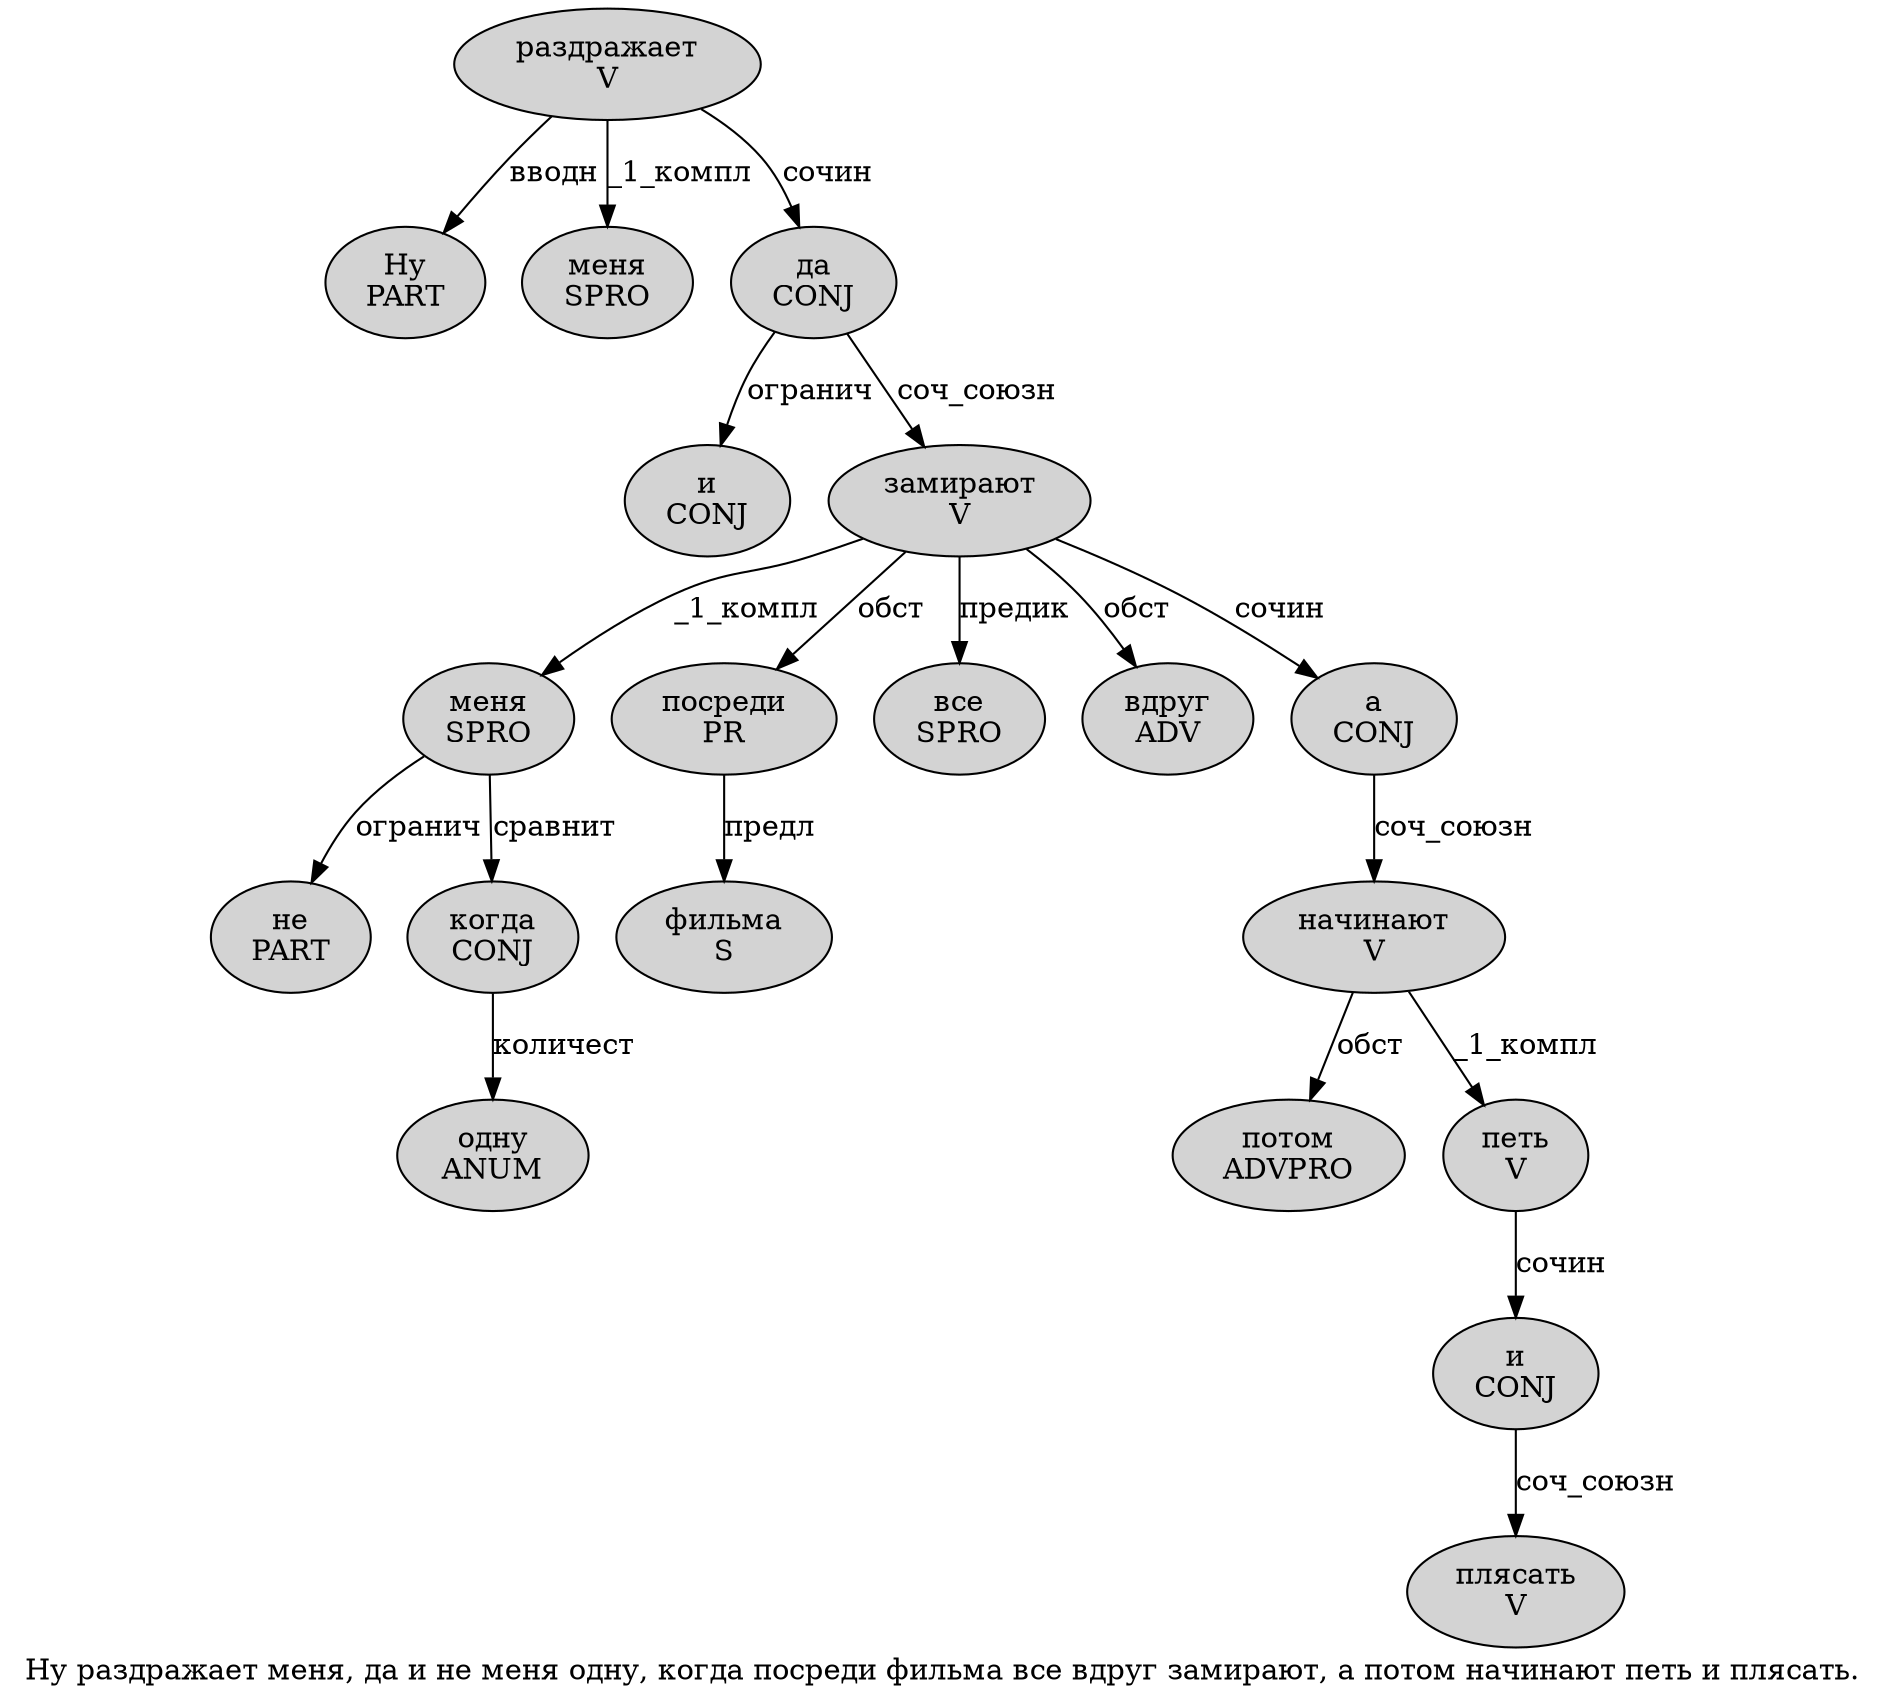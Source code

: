 digraph SENTENCE_766 {
	graph [label="Ну раздражает меня, да и не меня одну, когда посреди фильма все вдруг замирают, а потом начинают петь и плясать."]
	node [style=filled]
		0 [label="Ну
PART" color="" fillcolor=lightgray penwidth=1 shape=ellipse]
		1 [label="раздражает
V" color="" fillcolor=lightgray penwidth=1 shape=ellipse]
		2 [label="меня
SPRO" color="" fillcolor=lightgray penwidth=1 shape=ellipse]
		4 [label="да
CONJ" color="" fillcolor=lightgray penwidth=1 shape=ellipse]
		5 [label="и
CONJ" color="" fillcolor=lightgray penwidth=1 shape=ellipse]
		6 [label="не
PART" color="" fillcolor=lightgray penwidth=1 shape=ellipse]
		7 [label="меня
SPRO" color="" fillcolor=lightgray penwidth=1 shape=ellipse]
		8 [label="одну
ANUM" color="" fillcolor=lightgray penwidth=1 shape=ellipse]
		10 [label="когда
CONJ" color="" fillcolor=lightgray penwidth=1 shape=ellipse]
		11 [label="посреди
PR" color="" fillcolor=lightgray penwidth=1 shape=ellipse]
		12 [label="фильма
S" color="" fillcolor=lightgray penwidth=1 shape=ellipse]
		13 [label="все
SPRO" color="" fillcolor=lightgray penwidth=1 shape=ellipse]
		14 [label="вдруг
ADV" color="" fillcolor=lightgray penwidth=1 shape=ellipse]
		15 [label="замирают
V" color="" fillcolor=lightgray penwidth=1 shape=ellipse]
		17 [label="а
CONJ" color="" fillcolor=lightgray penwidth=1 shape=ellipse]
		18 [label="потом
ADVPRO" color="" fillcolor=lightgray penwidth=1 shape=ellipse]
		19 [label="начинают
V" color="" fillcolor=lightgray penwidth=1 shape=ellipse]
		20 [label="петь
V" color="" fillcolor=lightgray penwidth=1 shape=ellipse]
		21 [label="и
CONJ" color="" fillcolor=lightgray penwidth=1 shape=ellipse]
		22 [label="плясать
V" color="" fillcolor=lightgray penwidth=1 shape=ellipse]
			11 -> 12 [label="предл"]
			4 -> 5 [label="огранич"]
			4 -> 15 [label="соч_союзн"]
			20 -> 21 [label="сочин"]
			1 -> 0 [label="вводн"]
			1 -> 2 [label="_1_компл"]
			1 -> 4 [label="сочин"]
			10 -> 8 [label="количест"]
			15 -> 7 [label="_1_компл"]
			15 -> 11 [label="обст"]
			15 -> 13 [label="предик"]
			15 -> 14 [label="обст"]
			15 -> 17 [label="сочин"]
			19 -> 18 [label="обст"]
			19 -> 20 [label="_1_компл"]
			7 -> 6 [label="огранич"]
			7 -> 10 [label="сравнит"]
			17 -> 19 [label="соч_союзн"]
			21 -> 22 [label="соч_союзн"]
}